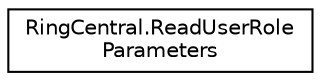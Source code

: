 digraph "Graphical Class Hierarchy"
{
 // LATEX_PDF_SIZE
  edge [fontname="Helvetica",fontsize="10",labelfontname="Helvetica",labelfontsize="10"];
  node [fontname="Helvetica",fontsize="10",shape=record];
  rankdir="LR";
  Node0 [label="RingCentral.ReadUserRole\lParameters",height=0.2,width=0.4,color="black", fillcolor="white", style="filled",URL="$classRingCentral_1_1ReadUserRoleParameters.html",tooltip="Query parameters for operation readUserRole"];
}
